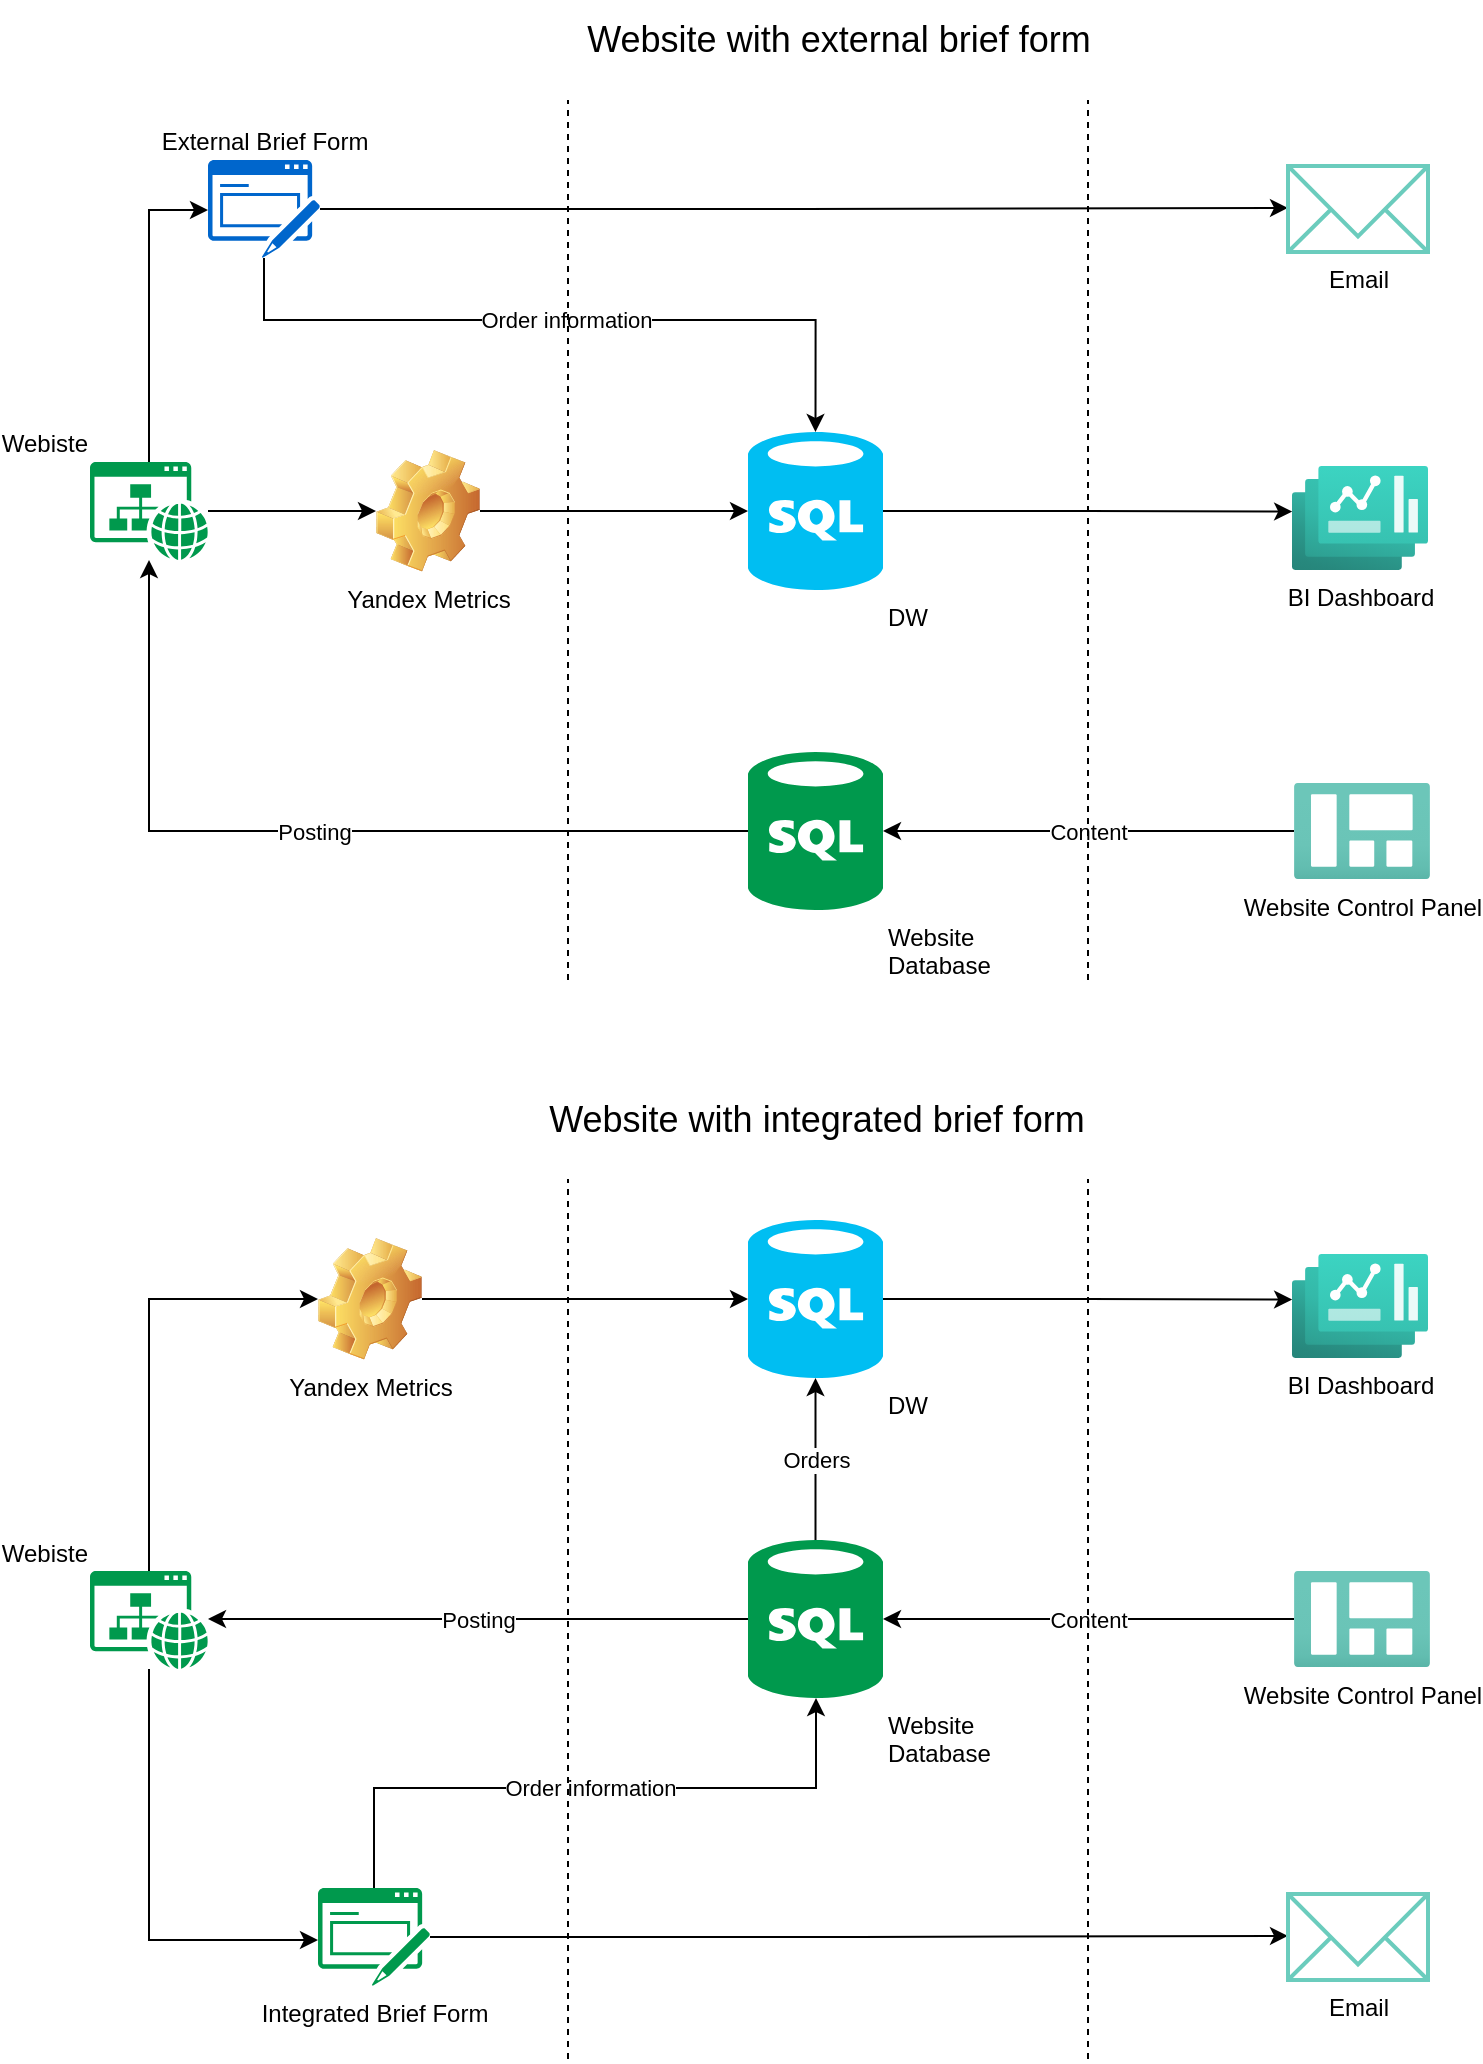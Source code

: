 <mxfile version="20.7.4" type="device"><diagram id="v-OGT39J0FLGVq6RrfVZ" name="Page-1"><mxGraphModel dx="1100" dy="686" grid="1" gridSize="10" guides="1" tooltips="1" connect="1" arrows="1" fold="1" page="1" pageScale="1" pageWidth="850" pageHeight="1100" math="0" shadow="0"><root><mxCell id="0"/><mxCell id="1" parent="0"/><mxCell id="5msiPxY7mjCcMqgtrif5-13" style="edgeStyle=orthogonalEdgeStyle;rounded=0;orthogonalLoop=1;jettySize=auto;html=1;entryX=0;entryY=0.487;entryDx=0;entryDy=0;entryPerimeter=0;" edge="1" parent="1" source="5msiPxY7mjCcMqgtrif5-9" target="5msiPxY7mjCcMqgtrif5-11"><mxGeometry relative="1" as="geometry"><mxPoint x="274" y="132" as="sourcePoint"/></mxGeometry></mxCell><mxCell id="5msiPxY7mjCcMqgtrif5-17" style="edgeStyle=orthogonalEdgeStyle;rounded=0;orthogonalLoop=1;jettySize=auto;html=1;entryX=0.001;entryY=0.438;entryDx=0;entryDy=0;entryPerimeter=0;exitX=1;exitY=0.5;exitDx=0;exitDy=0;exitPerimeter=0;" edge="1" parent="1" source="5msiPxY7mjCcMqgtrif5-8" target="5msiPxY7mjCcMqgtrif5-15"><mxGeometry relative="1" as="geometry"><mxPoint x="516" y="322" as="sourcePoint"/></mxGeometry></mxCell><mxCell id="5msiPxY7mjCcMqgtrif5-8" value="DW" style="verticalLabelPosition=bottom;html=1;verticalAlign=top;align=left;strokeColor=none;fillColor=#00BEF2;shape=mxgraph.azure.sql_database;shadow=0;sketch=0;fillStyle=auto;labelPosition=right;" vertex="1" parent="1"><mxGeometry x="416" y="252" width="67.5" height="79" as="geometry"/></mxCell><mxCell id="5msiPxY7mjCcMqgtrif5-29" value="Order information" style="edgeStyle=orthogonalEdgeStyle;rounded=0;orthogonalLoop=1;jettySize=auto;html=1;entryX=0.5;entryY=0;entryDx=0;entryDy=0;entryPerimeter=0;" edge="1" parent="1" source="5msiPxY7mjCcMqgtrif5-9" target="5msiPxY7mjCcMqgtrif5-8"><mxGeometry relative="1" as="geometry"><Array as="points"><mxPoint x="174" y="196"/><mxPoint x="450" y="196"/></Array></mxGeometry></mxCell><mxCell id="5msiPxY7mjCcMqgtrif5-9" value="External Brief Form" style="sketch=0;pointerEvents=1;shadow=0;dashed=0;html=1;strokeColor=none;fillColor=#0066CC;labelPosition=center;verticalLabelPosition=top;verticalAlign=bottom;outlineConnect=0;align=center;shape=mxgraph.office.concepts.form;fillStyle=auto;horizontal=1;" vertex="1" parent="1"><mxGeometry x="146" y="116" width="56" height="49" as="geometry"/></mxCell><mxCell id="5msiPxY7mjCcMqgtrif5-11" value="Email" style="html=1;verticalLabelPosition=bottom;align=center;labelBackgroundColor=#ffffff;verticalAlign=top;strokeWidth=2;shadow=0;dashed=0;shape=mxgraph.ios7.icons.mail;sketch=0;fillStyle=auto;strokeColor=#6BCCBD;" vertex="1" parent="1"><mxGeometry x="686" y="119" width="70" height="43" as="geometry"/></mxCell><mxCell id="5msiPxY7mjCcMqgtrif5-15" value="BI Dashboard" style="aspect=fixed;html=1;points=[];align=center;image;fontSize=12;image=img/lib/azure2/other/Dashboard_Hub.svg;shadow=0;sketch=0;fillStyle=auto;gradientColor=none;" vertex="1" parent="1"><mxGeometry x="688" y="269" width="68" height="52" as="geometry"/></mxCell><mxCell id="5msiPxY7mjCcMqgtrif5-30" value="Posting" style="edgeStyle=orthogonalEdgeStyle;rounded=0;orthogonalLoop=1;jettySize=auto;html=1;" edge="1" parent="1" source="5msiPxY7mjCcMqgtrif5-18" target="5msiPxY7mjCcMqgtrif5-22"><mxGeometry relative="1" as="geometry"/></mxCell><mxCell id="5msiPxY7mjCcMqgtrif5-18" value="Website&lt;br&gt;&lt;div style=&quot;&quot;&gt;&lt;span style=&quot;background-color: initial;&quot;&gt;Database&lt;/span&gt;&lt;/div&gt;" style="verticalLabelPosition=bottom;html=1;verticalAlign=top;align=left;strokeColor=none;fillColor=#00994D;shape=mxgraph.azure.sql_database;shadow=0;sketch=0;fillStyle=auto;labelPosition=right;" vertex="1" parent="1"><mxGeometry x="416" y="412" width="67.5" height="79" as="geometry"/></mxCell><mxCell id="5msiPxY7mjCcMqgtrif5-21" value="Content" style="edgeStyle=orthogonalEdgeStyle;rounded=0;orthogonalLoop=1;jettySize=auto;html=1;entryX=1;entryY=0.5;entryDx=0;entryDy=0;entryPerimeter=0;" edge="1" parent="1" source="5msiPxY7mjCcMqgtrif5-20" target="5msiPxY7mjCcMqgtrif5-18"><mxGeometry relative="1" as="geometry"/></mxCell><mxCell id="5msiPxY7mjCcMqgtrif5-20" value="Website Control Panel" style="aspect=fixed;html=1;points=[];align=center;image;fontSize=12;image=img/lib/azure2/general/Dashboard.svg;shadow=0;sketch=0;fillStyle=auto;gradientColor=none;" vertex="1" parent="1"><mxGeometry x="689" y="427.5" width="68" height="48" as="geometry"/></mxCell><mxCell id="5msiPxY7mjCcMqgtrif5-26" style="edgeStyle=orthogonalEdgeStyle;rounded=0;orthogonalLoop=1;jettySize=auto;html=1;entryX=0;entryY=0.5;entryDx=0;entryDy=0;" edge="1" parent="1" source="5msiPxY7mjCcMqgtrif5-22" target="5msiPxY7mjCcMqgtrif5-23"><mxGeometry relative="1" as="geometry"/></mxCell><mxCell id="5msiPxY7mjCcMqgtrif5-28" style="edgeStyle=orthogonalEdgeStyle;rounded=0;orthogonalLoop=1;jettySize=auto;html=1;" edge="1" parent="1" source="5msiPxY7mjCcMqgtrif5-22" target="5msiPxY7mjCcMqgtrif5-9"><mxGeometry x="0.034" y="-20" relative="1" as="geometry"><Array as="points"><mxPoint x="117" y="141"/></Array><mxPoint x="1" as="offset"/></mxGeometry></mxCell><mxCell id="5msiPxY7mjCcMqgtrif5-22" value="Webiste" style="sketch=0;pointerEvents=1;shadow=0;dashed=0;html=1;strokeColor=none;fillColor=#00994D;labelPosition=left;verticalLabelPosition=top;verticalAlign=bottom;outlineConnect=0;align=right;shape=mxgraph.office.concepts.website;fillStyle=auto;" vertex="1" parent="1"><mxGeometry x="87" y="267" width="59" height="49" as="geometry"/></mxCell><mxCell id="5msiPxY7mjCcMqgtrif5-25" style="edgeStyle=orthogonalEdgeStyle;rounded=0;orthogonalLoop=1;jettySize=auto;html=1;entryX=0;entryY=0.5;entryDx=0;entryDy=0;entryPerimeter=0;" edge="1" parent="1" source="5msiPxY7mjCcMqgtrif5-23" target="5msiPxY7mjCcMqgtrif5-8"><mxGeometry relative="1" as="geometry"/></mxCell><mxCell id="5msiPxY7mjCcMqgtrif5-23" value="Yandex Metrics" style="shape=image;html=1;verticalLabelPosition=bottom;verticalAlign=top;imageAspect=1;aspect=fixed;image=img/clipart/Gear_128x128.png;shadow=0;sketch=0;fillStyle=auto;gradientColor=none;" vertex="1" parent="1"><mxGeometry x="230" y="261" width="52" height="61" as="geometry"/></mxCell><mxCell id="5msiPxY7mjCcMqgtrif5-31" style="edgeStyle=orthogonalEdgeStyle;rounded=0;orthogonalLoop=1;jettySize=auto;html=1;entryX=0;entryY=0.487;entryDx=0;entryDy=0;entryPerimeter=0;" edge="1" parent="1" source="5msiPxY7mjCcMqgtrif5-35" target="5msiPxY7mjCcMqgtrif5-36"><mxGeometry relative="1" as="geometry"><mxPoint x="274" y="506" as="sourcePoint"/></mxGeometry></mxCell><mxCell id="5msiPxY7mjCcMqgtrif5-32" style="edgeStyle=orthogonalEdgeStyle;rounded=0;orthogonalLoop=1;jettySize=auto;html=1;entryX=0.001;entryY=0.438;entryDx=0;entryDy=0;entryPerimeter=0;exitX=1;exitY=0.5;exitDx=0;exitDy=0;exitPerimeter=0;" edge="1" parent="1" source="5msiPxY7mjCcMqgtrif5-33" target="5msiPxY7mjCcMqgtrif5-37"><mxGeometry relative="1" as="geometry"><mxPoint x="516" y="716" as="sourcePoint"/></mxGeometry></mxCell><mxCell id="5msiPxY7mjCcMqgtrif5-33" value="DW" style="verticalLabelPosition=bottom;html=1;verticalAlign=top;align=left;strokeColor=none;fillColor=#00BEF2;shape=mxgraph.azure.sql_database;shadow=0;sketch=0;fillStyle=auto;labelPosition=right;" vertex="1" parent="1"><mxGeometry x="416" y="646" width="67.5" height="79" as="geometry"/></mxCell><mxCell id="5msiPxY7mjCcMqgtrif5-49" value="Order information" style="edgeStyle=orthogonalEdgeStyle;rounded=0;orthogonalLoop=1;jettySize=auto;html=1;" edge="1" parent="1" source="5msiPxY7mjCcMqgtrif5-35" target="5msiPxY7mjCcMqgtrif5-40"><mxGeometry relative="1" as="geometry"><Array as="points"><mxPoint x="229" y="930"/><mxPoint x="450" y="930"/></Array></mxGeometry></mxCell><mxCell id="5msiPxY7mjCcMqgtrif5-35" value="Integrated Brief Form" style="sketch=0;pointerEvents=1;shadow=0;dashed=0;html=1;strokeColor=none;fillColor=#00994D;labelPosition=center;verticalLabelPosition=bottom;verticalAlign=top;outlineConnect=0;align=center;shape=mxgraph.office.concepts.form;fillStyle=auto;horizontal=1;" vertex="1" parent="1"><mxGeometry x="201" y="980" width="56" height="49" as="geometry"/></mxCell><mxCell id="5msiPxY7mjCcMqgtrif5-36" value="Email" style="html=1;verticalLabelPosition=bottom;align=center;labelBackgroundColor=#ffffff;verticalAlign=top;strokeWidth=2;shadow=0;dashed=0;shape=mxgraph.ios7.icons.mail;sketch=0;fillStyle=auto;strokeColor=#6BCCBD;" vertex="1" parent="1"><mxGeometry x="686" y="983" width="70" height="43" as="geometry"/></mxCell><mxCell id="5msiPxY7mjCcMqgtrif5-37" value="BI Dashboard" style="aspect=fixed;html=1;points=[];align=center;image;fontSize=12;image=img/lib/azure2/other/Dashboard_Hub.svg;shadow=0;sketch=0;fillStyle=auto;gradientColor=none;" vertex="1" parent="1"><mxGeometry x="688" y="663" width="68" height="52" as="geometry"/></mxCell><mxCell id="5msiPxY7mjCcMqgtrif5-38" value="Orders" style="edgeStyle=orthogonalEdgeStyle;rounded=0;orthogonalLoop=1;jettySize=auto;html=1;entryX=0.5;entryY=1;entryDx=0;entryDy=0;entryPerimeter=0;" edge="1" parent="1" source="5msiPxY7mjCcMqgtrif5-40" target="5msiPxY7mjCcMqgtrif5-33"><mxGeometry relative="1" as="geometry"/></mxCell><mxCell id="5msiPxY7mjCcMqgtrif5-39" value="Posting" style="edgeStyle=orthogonalEdgeStyle;rounded=0;orthogonalLoop=1;jettySize=auto;html=1;" edge="1" parent="1" source="5msiPxY7mjCcMqgtrif5-40" target="5msiPxY7mjCcMqgtrif5-45"><mxGeometry relative="1" as="geometry"><Array as="points"><mxPoint x="137" y="846"/><mxPoint x="137" y="846"/></Array></mxGeometry></mxCell><mxCell id="5msiPxY7mjCcMqgtrif5-40" value="Website&lt;br&gt;&lt;div style=&quot;&quot;&gt;&lt;span style=&quot;background-color: initial;&quot;&gt;Database&lt;/span&gt;&lt;/div&gt;" style="verticalLabelPosition=bottom;html=1;verticalAlign=top;align=left;strokeColor=none;fillColor=#00994D;shape=mxgraph.azure.sql_database;shadow=0;sketch=0;fillStyle=auto;labelPosition=right;" vertex="1" parent="1"><mxGeometry x="416" y="806" width="67.5" height="79" as="geometry"/></mxCell><mxCell id="5msiPxY7mjCcMqgtrif5-41" value="Content" style="edgeStyle=orthogonalEdgeStyle;rounded=0;orthogonalLoop=1;jettySize=auto;html=1;entryX=1;entryY=0.5;entryDx=0;entryDy=0;entryPerimeter=0;" edge="1" parent="1" source="5msiPxY7mjCcMqgtrif5-42" target="5msiPxY7mjCcMqgtrif5-40"><mxGeometry relative="1" as="geometry"/></mxCell><mxCell id="5msiPxY7mjCcMqgtrif5-42" value="Website Control Panel" style="aspect=fixed;html=1;points=[];align=center;image;fontSize=12;image=img/lib/azure2/general/Dashboard.svg;shadow=0;sketch=0;fillStyle=auto;gradientColor=none;imageBackground=none;strokeWidth=2;" vertex="1" parent="1"><mxGeometry x="689" y="821.5" width="68" height="48" as="geometry"/></mxCell><mxCell id="5msiPxY7mjCcMqgtrif5-48" style="edgeStyle=orthogonalEdgeStyle;rounded=0;orthogonalLoop=1;jettySize=auto;html=1;" edge="1" parent="1" source="5msiPxY7mjCcMqgtrif5-45" target="5msiPxY7mjCcMqgtrif5-35"><mxGeometry relative="1" as="geometry"><Array as="points"><mxPoint x="117" y="1006"/></Array></mxGeometry></mxCell><mxCell id="5msiPxY7mjCcMqgtrif5-51" style="edgeStyle=orthogonalEdgeStyle;rounded=0;orthogonalLoop=1;jettySize=auto;html=1;entryX=0;entryY=0.5;entryDx=0;entryDy=0;" edge="1" parent="1" source="5msiPxY7mjCcMqgtrif5-45" target="5msiPxY7mjCcMqgtrif5-47"><mxGeometry relative="1" as="geometry"><Array as="points"><mxPoint x="117" y="686"/></Array></mxGeometry></mxCell><mxCell id="5msiPxY7mjCcMqgtrif5-45" value="Webiste" style="sketch=0;pointerEvents=1;shadow=0;dashed=0;html=1;strokeColor=none;fillColor=#00994D;labelPosition=left;verticalLabelPosition=top;verticalAlign=bottom;outlineConnect=0;align=right;shape=mxgraph.office.concepts.website;fillStyle=auto;" vertex="1" parent="1"><mxGeometry x="87" y="821.5" width="59" height="49" as="geometry"/></mxCell><mxCell id="5msiPxY7mjCcMqgtrif5-50" style="edgeStyle=orthogonalEdgeStyle;rounded=0;orthogonalLoop=1;jettySize=auto;html=1;entryX=0;entryY=0.5;entryDx=0;entryDy=0;entryPerimeter=0;" edge="1" parent="1" source="5msiPxY7mjCcMqgtrif5-47" target="5msiPxY7mjCcMqgtrif5-33"><mxGeometry relative="1" as="geometry"/></mxCell><mxCell id="5msiPxY7mjCcMqgtrif5-47" value="Yandex Metrics" style="shape=image;html=1;verticalLabelPosition=bottom;verticalAlign=top;imageAspect=1;aspect=fixed;image=img/clipart/Gear_128x128.png;shadow=0;sketch=0;fillStyle=auto;gradientColor=none;" vertex="1" parent="1"><mxGeometry x="201" y="655" width="52" height="61" as="geometry"/></mxCell><mxCell id="5msiPxY7mjCcMqgtrif5-56" value="" style="endArrow=none;dashed=1;html=1;rounded=0;" edge="1" parent="1"><mxGeometry width="50" height="50" relative="1" as="geometry"><mxPoint x="326" y="1065.5" as="sourcePoint"/><mxPoint x="326" y="625.5" as="targetPoint"/></mxGeometry></mxCell><mxCell id="5msiPxY7mjCcMqgtrif5-57" value="" style="endArrow=none;dashed=1;html=1;rounded=0;" edge="1" parent="1"><mxGeometry width="50" height="50" relative="1" as="geometry"><mxPoint x="586" y="1065.5" as="sourcePoint"/><mxPoint x="586" y="625.5" as="targetPoint"/></mxGeometry></mxCell><mxCell id="5msiPxY7mjCcMqgtrif5-58" value="" style="endArrow=none;dashed=1;html=1;rounded=0;" edge="1" parent="1"><mxGeometry width="50" height="50" relative="1" as="geometry"><mxPoint x="326" y="526" as="sourcePoint"/><mxPoint x="326" y="86" as="targetPoint"/></mxGeometry></mxCell><mxCell id="5msiPxY7mjCcMqgtrif5-59" value="" style="endArrow=none;dashed=1;html=1;rounded=0;" edge="1" parent="1"><mxGeometry width="50" height="50" relative="1" as="geometry"><mxPoint x="586" y="526" as="sourcePoint"/><mxPoint x="586" y="86" as="targetPoint"/></mxGeometry></mxCell><mxCell id="5msiPxY7mjCcMqgtrif5-60" value="Website with integrated brief form" style="text;html=1;align=center;verticalAlign=middle;resizable=0;points=[];autosize=1;strokeColor=none;fillColor=none;fontSize=18;" vertex="1" parent="1"><mxGeometry x="304.75" y="576" width="290" height="40" as="geometry"/></mxCell><mxCell id="5msiPxY7mjCcMqgtrif5-61" value="Website with external brief form" style="text;html=1;align=center;verticalAlign=middle;resizable=0;points=[];autosize=1;strokeColor=none;fillColor=none;fontSize=18;" vertex="1" parent="1"><mxGeometry x="321" y="36" width="280" height="40" as="geometry"/></mxCell></root></mxGraphModel></diagram></mxfile>